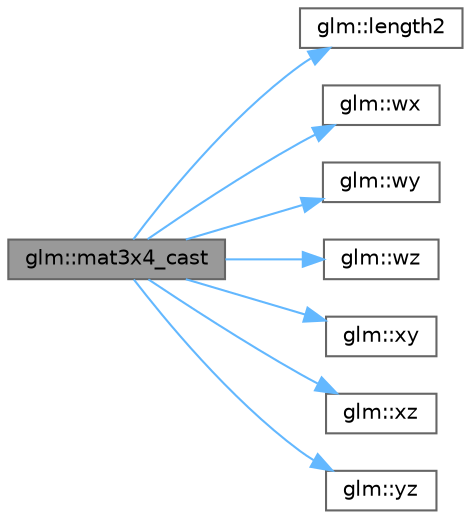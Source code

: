 digraph "glm::mat3x4_cast"
{
 // LATEX_PDF_SIZE
  bgcolor="transparent";
  edge [fontname=Helvetica,fontsize=10,labelfontname=Helvetica,labelfontsize=10];
  node [fontname=Helvetica,fontsize=10,shape=box,height=0.2,width=0.4];
  rankdir="LR";
  Node1 [id="Node000001",label="glm::mat3x4_cast",height=0.2,width=0.4,color="gray40", fillcolor="grey60", style="filled", fontcolor="black",tooltip=" "];
  Node1 -> Node2 [id="edge1_Node000001_Node000002",color="steelblue1",style="solid",tooltip=" "];
  Node2 [id="Node000002",label="glm::length2",height=0.2,width=0.4,color="grey40", fillcolor="white", style="filled",URL="$group__gtx__norm.html#ga8d1789651050adb7024917984b41c3de",tooltip=" "];
  Node1 -> Node3 [id="edge2_Node000001_Node000003",color="steelblue1",style="solid",tooltip=" "];
  Node3 [id="Node000003",label="glm::wx",height=0.2,width=0.4,color="grey40", fillcolor="white", style="filled",URL="$namespaceglm.html#a726c27db30b9fac350f23a37177d9212",tooltip=" "];
  Node1 -> Node4 [id="edge3_Node000001_Node000004",color="steelblue1",style="solid",tooltip=" "];
  Node4 [id="Node000004",label="glm::wy",height=0.2,width=0.4,color="grey40", fillcolor="white", style="filled",URL="$namespaceglm.html#a9375959498a086dbc19fae2ddc266926",tooltip=" "];
  Node1 -> Node5 [id="edge4_Node000001_Node000005",color="steelblue1",style="solid",tooltip=" "];
  Node5 [id="Node000005",label="glm::wz",height=0.2,width=0.4,color="grey40", fillcolor="white", style="filled",URL="$namespaceglm.html#a0ca0c7c84d796c081cfbc6119c3da60f",tooltip=" "];
  Node1 -> Node6 [id="edge5_Node000001_Node000006",color="steelblue1",style="solid",tooltip=" "];
  Node6 [id="Node000006",label="glm::xy",height=0.2,width=0.4,color="grey40", fillcolor="white", style="filled",URL="$namespaceglm.html#acfee7e59647bbac17e33f8e751707991",tooltip=" "];
  Node1 -> Node7 [id="edge6_Node000001_Node000007",color="steelblue1",style="solid",tooltip=" "];
  Node7 [id="Node000007",label="glm::xz",height=0.2,width=0.4,color="grey40", fillcolor="white", style="filled",URL="$namespaceglm.html#a58e9a55d85498fb6a51f5f8b9df335bf",tooltip=" "];
  Node1 -> Node8 [id="edge7_Node000001_Node000008",color="steelblue1",style="solid",tooltip=" "];
  Node8 [id="Node000008",label="glm::yz",height=0.2,width=0.4,color="grey40", fillcolor="white", style="filled",URL="$namespaceglm.html#a3ed5786520af0087ae8dbc548eff5cfa",tooltip=" "];
}
